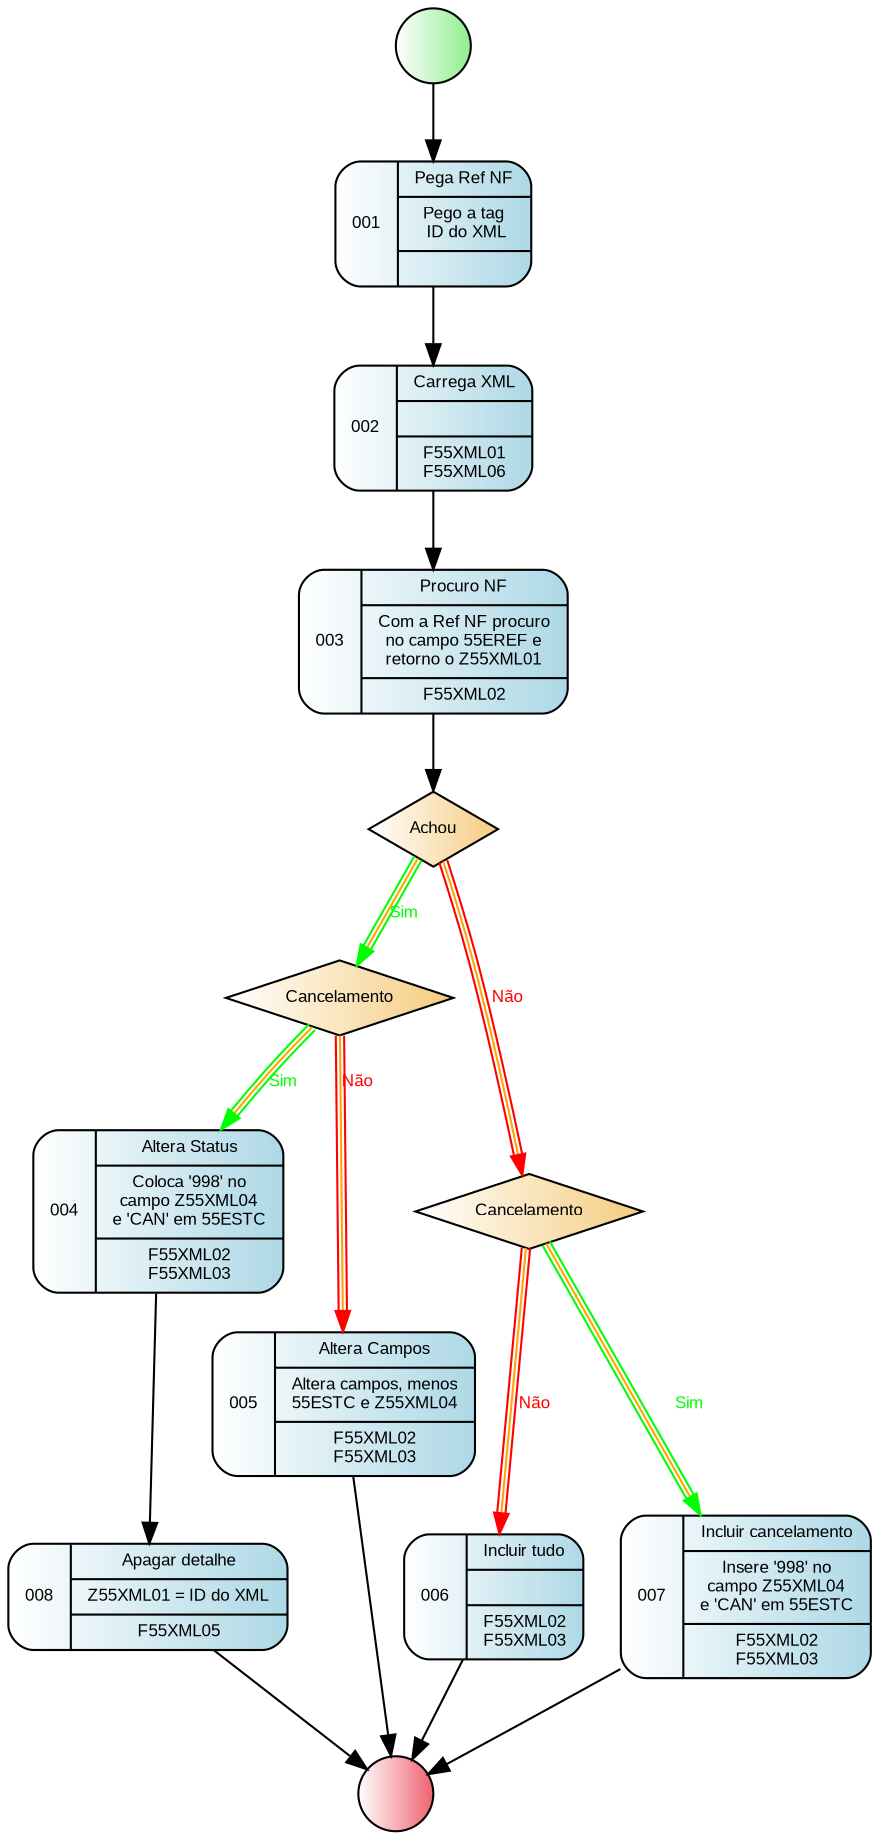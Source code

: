 digraph R {
    nodeini [
                shape=circle,
                style="filled",
                fillcolor="white:lightgreen",
                label=""
            ]
    node001 [
                fontname = "Arial",
                fontsize = 8,
                shape=record,
                style="rounded,filled",
                fillcolor="white:lightblue"
                label="001|{Pega Ref NF|Pego a tag\n ID do XML|}"
            ]
    node002 [
                fontname = "Arial",
                fontsize = 8,
                shape=record,
                style="rounded,filled",
                fillcolor="white:lightblue"
                label="002|{Carrega XML||F55XML01\nF55XML06}"
            ]
    node003 [
                fontname = "Arial",
                fontsize = 8,
                shape=record,
                style="rounded,filled",
                fillcolor="white:lightblue"
                label="003|{Procuro NF|Com a Ref NF procuro\nno campo 55EREF e\nretorno o Z55XML01|F55XML02}"
            ]
    node004 [
                fontname = "Arial",
                fontsize = 8,
                shape=record,
                style="rounded,filled",
                fillcolor="white:lightblue"
                label="004|{Altera Status|Coloca '998' no\ncampo Z55XML04\ne 'CAN' em 55ESTC|F55XML02\nF55XML03}"
            ]
    node005 [
                fontname = "Arial",
                fontsize = 8,
                shape=record,
                style="rounded,filled",
                fillcolor="white:lightblue"
                label="005|{Altera Campos|Altera campos, menos\n55ESTC e Z55XML04|F55XML02\nF55XML03}"
            ]
    node006 [
                fontname = "Arial",
                fontsize = 8,
                shape=record,
                style="rounded,filled",
                fillcolor="white:lightblue"
                label="006|{Incluir tudo||F55XML02\nF55XML03}"
            ]
    node007 [
                fontname = "Arial",
                fontsize = 8,
                shape=record,
                style="rounded,filled",
                fillcolor="white:lightblue"
                label="007|{Incluir cancelamento|Insere '998' no\ncampo Z55XML04\ne 'CAN' em 55ESTC|F55XML02\nF55XML03}"
            ]
    node008 [
                fontname = "Arial",
                fontsize = 8,
                shape=record,
                style="rounded,filled",
                fillcolor="white:lightblue"
                label="008|{Apagar detalhe|Z55XML01 = ID do XML|F55XML05}"
            ]
    node010 [
                fontname = "Arial",
                fontsize = 8,
                fillcolor="white:#f5cc7f",
                style="filled",
                shape=diamond
                label="Achou"
            ]
    node011 [
                fontname = "Arial",
                fontsize = 8,
                fillcolor="white:#f5cc7f",
                style="filled",
                shape=diamond
                label="Cancelamento"
            ]
    node012 [
                fontname = "Arial",
                fontsize = 8,
                fillcolor="white:#f5cc7f",
                style="filled",
                shape=diamond
                label="Cancelamento"
            ]
    nodefin [
                shape=circle,
                style="filled",
                fillcolor="white:#ee636e",
                label=""
            ]
    nodeini -> node001
    node001 -> node002
    node002 -> node003
    node003 -> node010
    node010 -> node011 [fontname = "Arial", fontsize = 8, fontcolor="green", color="green:orange:green", label="Sim"]
    node010 -> node012 [fontname = "Arial", fontsize = 8, fontcolor="red", color="red:orange:red", label="Não"]
    node011 -> node004 [fontname = "Arial", fontsize = 8, fontcolor="green", color="green:orange:green", label="Sim"]
    node011 -> node005 [fontname = "Arial", fontsize = 8, fontcolor="red", color="red:orange:red", label="Não"]
    node004 -> node008
    node012 -> node007 [fontname = "Arial", fontsize = 8, fontcolor="green", color="green:orange:green", label="Sim"]
    node012 -> node006 [fontname = "Arial", fontsize = 8, fontcolor="red", color="red:orange:red", label="Não"]
    node008 -> nodefin
    node006 -> nodefin
    node005 -> nodefin
    node007 -> nodefin
}